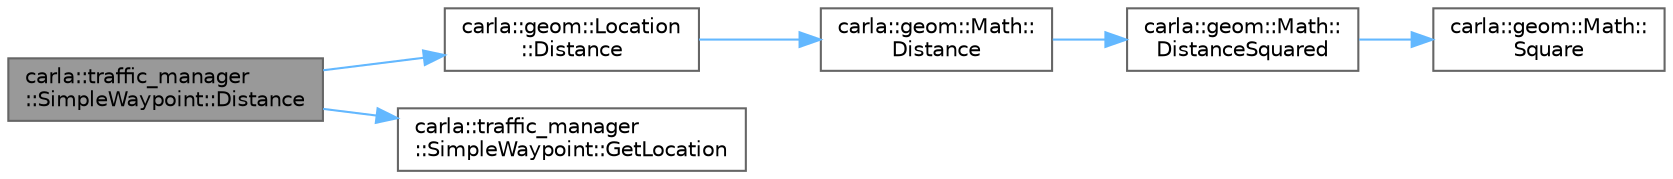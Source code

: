 digraph "carla::traffic_manager::SimpleWaypoint::Distance"
{
 // INTERACTIVE_SVG=YES
 // LATEX_PDF_SIZE
  bgcolor="transparent";
  edge [fontname=Helvetica,fontsize=10,labelfontname=Helvetica,labelfontsize=10];
  node [fontname=Helvetica,fontsize=10,shape=box,height=0.2,width=0.4];
  rankdir="LR";
  Node1 [id="Node000001",label="carla::traffic_manager\l::SimpleWaypoint::Distance",height=0.2,width=0.4,color="gray40", fillcolor="grey60", style="filled", fontcolor="black",tooltip="Calculates the distance from the object's waypoint to the passed location."];
  Node1 -> Node2 [id="edge1_Node000001_Node000002",color="steelblue1",style="solid",tooltip=" "];
  Node2 [id="Node000002",label="carla::geom::Location\l::Distance",height=0.2,width=0.4,color="grey40", fillcolor="white", style="filled",URL="$de/d23/classcarla_1_1geom_1_1Location.html#a9b52bea810e3f0551d87126fc6840045",tooltip=" "];
  Node2 -> Node3 [id="edge2_Node000002_Node000003",color="steelblue1",style="solid",tooltip=" "];
  Node3 [id="Node000003",label="carla::geom::Math::\lDistance",height=0.2,width=0.4,color="grey40", fillcolor="white", style="filled",URL="$d0/dea/classcarla_1_1geom_1_1Math.html#adc0c40d67bed1ab82405838c7981aff1",tooltip=" "];
  Node3 -> Node4 [id="edge3_Node000003_Node000004",color="steelblue1",style="solid",tooltip=" "];
  Node4 [id="Node000004",label="carla::geom::Math::\lDistanceSquared",height=0.2,width=0.4,color="grey40", fillcolor="white", style="filled",URL="$d0/dea/classcarla_1_1geom_1_1Math.html#a8bd4b72e239a23e9eb0bca4604dfa63e",tooltip=" "];
  Node4 -> Node5 [id="edge4_Node000004_Node000005",color="steelblue1",style="solid",tooltip=" "];
  Node5 [id="Node000005",label="carla::geom::Math::\lSquare",height=0.2,width=0.4,color="grey40", fillcolor="white", style="filled",URL="$d0/dea/classcarla_1_1geom_1_1Math.html#ac1644f7af375c05619c27851731cea87",tooltip=" "];
  Node1 -> Node6 [id="edge5_Node000001_Node000006",color="steelblue1",style="solid",tooltip=" "];
  Node6 [id="Node000006",label="carla::traffic_manager\l::SimpleWaypoint::GetLocation",height=0.2,width=0.4,color="grey40", fillcolor="white", style="filled",URL="$dc/d04/classcarla_1_1traffic__manager_1_1SimpleWaypoint.html#ad250e1a36284a8637d0b278d66967a51",tooltip="Returns the location object for this waypoint."];
}
